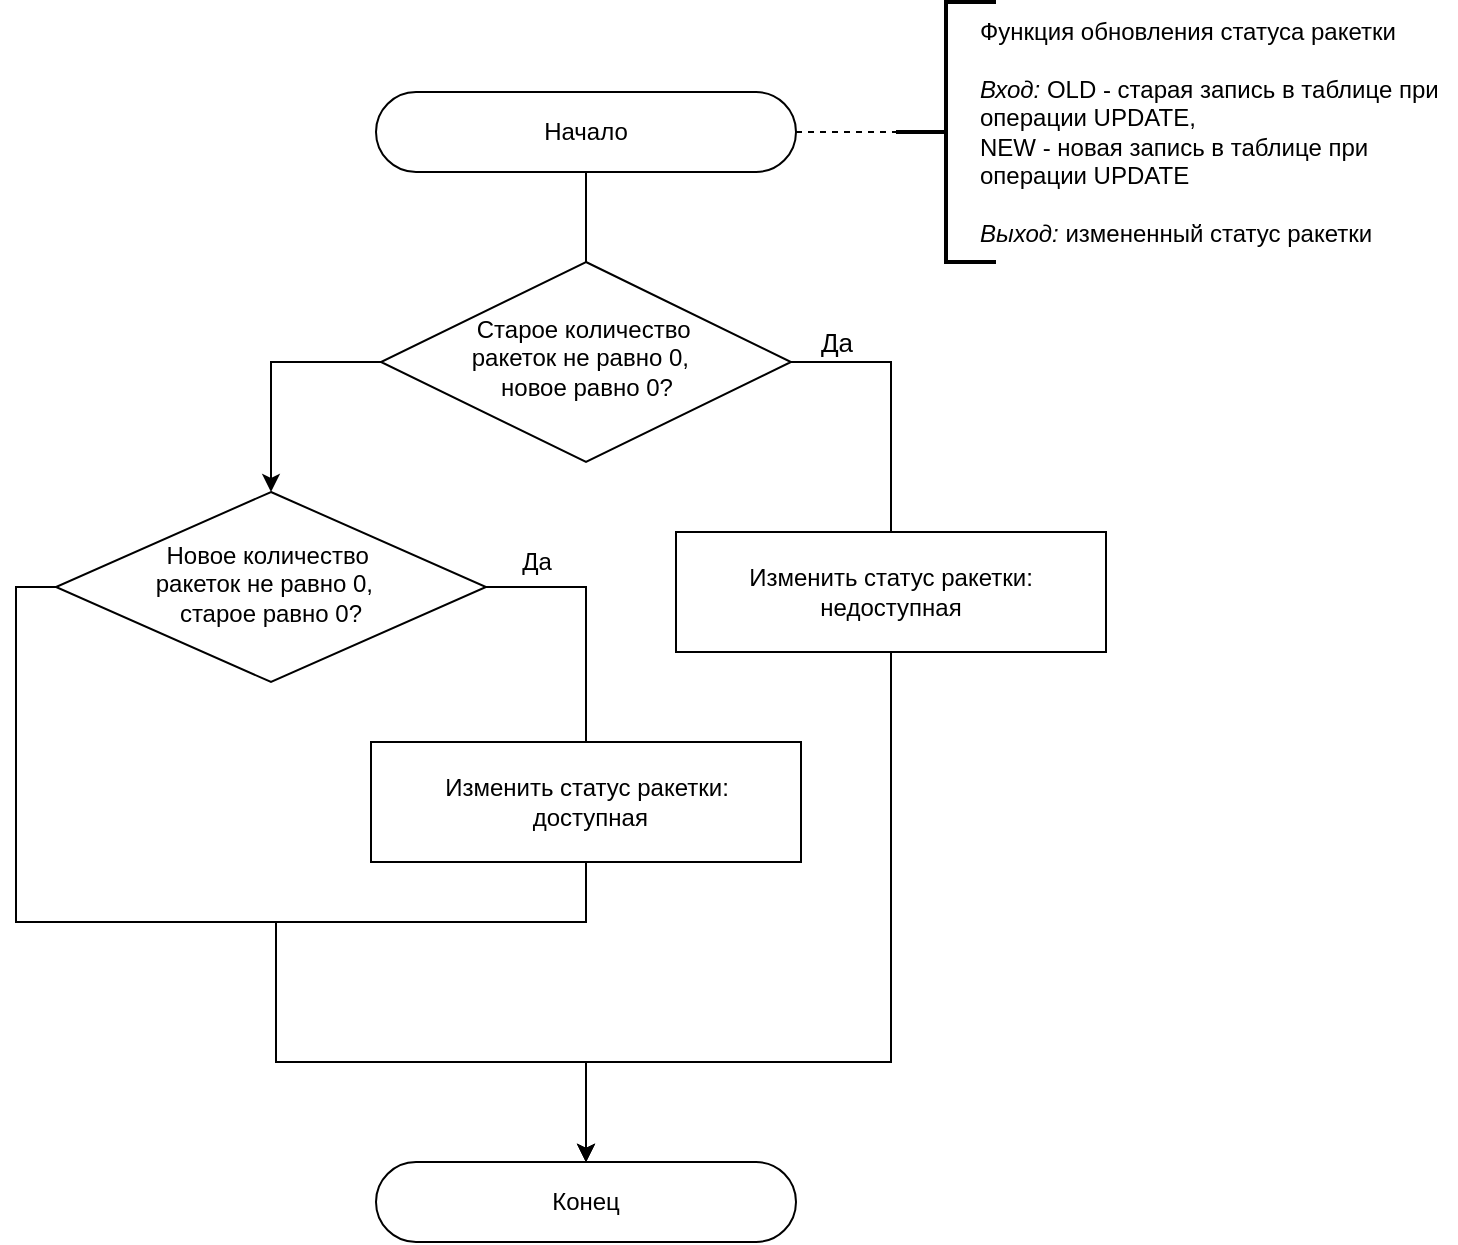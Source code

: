 <mxfile version="24.4.8" type="device" pages="2">
  <diagram id="C5RBs43oDa-KdzZeNtuy" name="Page-1">
    <mxGraphModel dx="926" dy="1865" grid="0" gridSize="10" guides="1" tooltips="1" connect="1" arrows="1" fold="1" page="1" pageScale="1" pageWidth="827" pageHeight="1169" math="0" shadow="0">
      <root>
        <mxCell id="WIyWlLk6GJQsqaUBKTNV-0" />
        <mxCell id="WIyWlLk6GJQsqaUBKTNV-1" parent="WIyWlLk6GJQsqaUBKTNV-0" />
        <mxCell id="API8VcU7Uppn6lHj1kgu-10" style="edgeStyle=orthogonalEdgeStyle;rounded=0;orthogonalLoop=1;jettySize=auto;html=1;exitX=0.5;exitY=1;exitDx=0;exitDy=0;entryX=0.5;entryY=0;entryDx=0;entryDy=0;endArrow=none;endFill=0;" parent="WIyWlLk6GJQsqaUBKTNV-1" source="WIyWlLk6GJQsqaUBKTNV-11" target="API8VcU7Uppn6lHj1kgu-6" edge="1">
          <mxGeometry relative="1" as="geometry" />
        </mxCell>
        <mxCell id="WIyWlLk6GJQsqaUBKTNV-11" value="Начало" style="rounded=1;whiteSpace=wrap;html=1;fontSize=12;glass=0;strokeWidth=1;shadow=0;arcSize=50;" parent="WIyWlLk6GJQsqaUBKTNV-1" vertex="1">
          <mxGeometry x="220" y="-1075" width="210" height="40" as="geometry" />
        </mxCell>
        <mxCell id="API8VcU7Uppn6lHj1kgu-0" value="Конец" style="rounded=1;whiteSpace=wrap;html=1;fontSize=12;glass=0;strokeWidth=1;shadow=0;arcSize=50;" parent="WIyWlLk6GJQsqaUBKTNV-1" vertex="1">
          <mxGeometry x="220" y="-540" width="210" height="40" as="geometry" />
        </mxCell>
        <mxCell id="API8VcU7Uppn6lHj1kgu-3" value="" style="group" parent="WIyWlLk6GJQsqaUBKTNV-1" vertex="1" connectable="0">
          <mxGeometry x="480" y="-1120" width="280" height="130" as="geometry" />
        </mxCell>
        <mxCell id="API8VcU7Uppn6lHj1kgu-1" value="" style="strokeWidth=2;html=1;shape=mxgraph.flowchart.annotation_2;align=left;labelPosition=right;pointerEvents=1;" parent="API8VcU7Uppn6lHj1kgu-3" vertex="1">
          <mxGeometry width="50" height="130" as="geometry" />
        </mxCell>
        <mxCell id="API8VcU7Uppn6lHj1kgu-2" value="Функция обновления статуса ракетки&lt;div&gt;&lt;br&gt;&lt;/div&gt;&lt;div&gt;&lt;i&gt;Вход: &lt;/i&gt;OLD - старая запись в таблице при операции UPDATE,&lt;/div&gt;&lt;div&gt;NEW - новая запись в таблице при операции UPDATE&lt;/div&gt;&lt;div&gt;&lt;br&gt;&lt;/div&gt;&lt;div&gt;&lt;i&gt;Выход: &lt;/i&gt;измененный статус ракетки&lt;/div&gt;" style="text;html=1;align=left;verticalAlign=middle;whiteSpace=wrap;rounded=0;" parent="API8VcU7Uppn6lHj1kgu-3" vertex="1">
          <mxGeometry x="40" y="50" width="240" height="30" as="geometry" />
        </mxCell>
        <mxCell id="API8VcU7Uppn6lHj1kgu-4" style="edgeStyle=orthogonalEdgeStyle;rounded=0;orthogonalLoop=1;jettySize=auto;html=1;exitX=1;exitY=0.5;exitDx=0;exitDy=0;entryX=0;entryY=0.5;entryDx=0;entryDy=0;entryPerimeter=0;endArrow=none;endFill=0;dashed=1;" parent="WIyWlLk6GJQsqaUBKTNV-1" source="WIyWlLk6GJQsqaUBKTNV-11" target="API8VcU7Uppn6lHj1kgu-1" edge="1">
          <mxGeometry relative="1" as="geometry" />
        </mxCell>
        <mxCell id="API8VcU7Uppn6lHj1kgu-11" style="edgeStyle=orthogonalEdgeStyle;rounded=0;orthogonalLoop=1;jettySize=auto;html=1;exitX=1;exitY=0.5;exitDx=0;exitDy=0;endArrow=none;endFill=0;" parent="WIyWlLk6GJQsqaUBKTNV-1" source="API8VcU7Uppn6lHj1kgu-6" target="API8VcU7Uppn6lHj1kgu-7" edge="1">
          <mxGeometry relative="1" as="geometry" />
        </mxCell>
        <mxCell id="API8VcU7Uppn6lHj1kgu-16" value="&lt;font style=&quot;font-size: 13px;&quot;&gt;Да&lt;/font&gt;" style="edgeLabel;html=1;align=center;verticalAlign=middle;resizable=0;points=[];" parent="API8VcU7Uppn6lHj1kgu-11" vertex="1" connectable="0">
          <mxGeometry x="-0.728" y="1" relative="1" as="geometry">
            <mxPoint x="4" y="-9" as="offset" />
          </mxGeometry>
        </mxCell>
        <mxCell id="API8VcU7Uppn6lHj1kgu-12" style="edgeStyle=orthogonalEdgeStyle;rounded=0;orthogonalLoop=1;jettySize=auto;html=1;exitX=0;exitY=0.5;exitDx=0;exitDy=0;entryX=0.5;entryY=0;entryDx=0;entryDy=0;endArrow=classic;endFill=1;" parent="WIyWlLk6GJQsqaUBKTNV-1" source="API8VcU7Uppn6lHj1kgu-6" target="API8VcU7Uppn6lHj1kgu-9" edge="1">
          <mxGeometry relative="1" as="geometry" />
        </mxCell>
        <mxCell id="API8VcU7Uppn6lHj1kgu-6" value="Старое количество&amp;nbsp;&lt;div&gt;ракеток не равно 0,&amp;nbsp;&amp;nbsp;&lt;div&gt;новое равно 0?&lt;/div&gt;&lt;/div&gt;" style="rhombus;whiteSpace=wrap;html=1;shadow=0;fontFamily=Helvetica;fontSize=12;align=center;strokeWidth=1;spacing=6;spacingTop=-4;" parent="WIyWlLk6GJQsqaUBKTNV-1" vertex="1">
          <mxGeometry x="222.5" y="-990" width="205" height="100" as="geometry" />
        </mxCell>
        <mxCell id="API8VcU7Uppn6lHj1kgu-14" style="edgeStyle=orthogonalEdgeStyle;rounded=0;orthogonalLoop=1;jettySize=auto;html=1;exitX=0.5;exitY=1;exitDx=0;exitDy=0;entryX=0.5;entryY=0;entryDx=0;entryDy=0;" parent="WIyWlLk6GJQsqaUBKTNV-1" source="API8VcU7Uppn6lHj1kgu-7" target="API8VcU7Uppn6lHj1kgu-0" edge="1">
          <mxGeometry relative="1" as="geometry">
            <Array as="points">
              <mxPoint x="478" y="-590" />
              <mxPoint x="325" y="-590" />
            </Array>
          </mxGeometry>
        </mxCell>
        <mxCell id="API8VcU7Uppn6lHj1kgu-7" value="Изменить статус ракетки: недоступная" style="rounded=0;whiteSpace=wrap;html=1;" parent="WIyWlLk6GJQsqaUBKTNV-1" vertex="1">
          <mxGeometry x="370" y="-855" width="215" height="60" as="geometry" />
        </mxCell>
        <mxCell id="xjI8PqzmP5FkrGc0pE1w-2" style="edgeStyle=orthogonalEdgeStyle;rounded=0;orthogonalLoop=1;jettySize=auto;html=1;exitX=0.5;exitY=1;exitDx=0;exitDy=0;entryX=0.5;entryY=0;entryDx=0;entryDy=0;" parent="WIyWlLk6GJQsqaUBKTNV-1" source="API8VcU7Uppn6lHj1kgu-8" target="API8VcU7Uppn6lHj1kgu-0" edge="1">
          <mxGeometry relative="1" as="geometry">
            <Array as="points">
              <mxPoint x="325" y="-660" />
              <mxPoint x="170" y="-660" />
              <mxPoint x="170" y="-590" />
              <mxPoint x="325" y="-590" />
            </Array>
          </mxGeometry>
        </mxCell>
        <mxCell id="API8VcU7Uppn6lHj1kgu-8" value="Изменить статус ракетки:&lt;div&gt;&amp;nbsp;доступная&lt;/div&gt;" style="rounded=0;whiteSpace=wrap;html=1;" parent="WIyWlLk6GJQsqaUBKTNV-1" vertex="1">
          <mxGeometry x="217.5" y="-750" width="215" height="60" as="geometry" />
        </mxCell>
        <mxCell id="xjI8PqzmP5FkrGc0pE1w-0" style="edgeStyle=orthogonalEdgeStyle;rounded=0;orthogonalLoop=1;jettySize=auto;html=1;exitX=1;exitY=0.5;exitDx=0;exitDy=0;endArrow=none;endFill=0;" parent="WIyWlLk6GJQsqaUBKTNV-1" source="API8VcU7Uppn6lHj1kgu-9" target="API8VcU7Uppn6lHj1kgu-8" edge="1">
          <mxGeometry relative="1" as="geometry" />
        </mxCell>
        <mxCell id="xjI8PqzmP5FkrGc0pE1w-3" value="Да" style="edgeLabel;html=1;align=center;verticalAlign=middle;resizable=0;points=[];fontSize=12;" parent="xjI8PqzmP5FkrGc0pE1w-0" vertex="1" connectable="0">
          <mxGeometry x="-0.409" y="-1" relative="1" as="geometry">
            <mxPoint x="-13" y="-14" as="offset" />
          </mxGeometry>
        </mxCell>
        <mxCell id="API8VcU7Uppn6lHj1kgu-9" value="Новое количество&amp;nbsp;&lt;div&gt;ракеток не равно 0,&amp;nbsp;&amp;nbsp;&lt;div&gt;старое равно 0?&lt;/div&gt;&lt;/div&gt;" style="rhombus;whiteSpace=wrap;html=1;shadow=0;fontFamily=Helvetica;fontSize=12;align=center;strokeWidth=1;spacing=6;spacingTop=-4;" parent="WIyWlLk6GJQsqaUBKTNV-1" vertex="1">
          <mxGeometry x="60" y="-875" width="215" height="95" as="geometry" />
        </mxCell>
        <mxCell id="xjI8PqzmP5FkrGc0pE1w-1" style="edgeStyle=orthogonalEdgeStyle;rounded=0;orthogonalLoop=1;jettySize=auto;html=1;exitX=0;exitY=0.5;exitDx=0;exitDy=0;entryX=0.5;entryY=0;entryDx=0;entryDy=0;" parent="WIyWlLk6GJQsqaUBKTNV-1" source="API8VcU7Uppn6lHj1kgu-9" target="API8VcU7Uppn6lHj1kgu-0" edge="1">
          <mxGeometry relative="1" as="geometry">
            <Array as="points">
              <mxPoint x="40" y="-827" />
              <mxPoint x="40" y="-660" />
              <mxPoint x="170" y="-660" />
              <mxPoint x="170" y="-590" />
              <mxPoint x="325" y="-590" />
            </Array>
          </mxGeometry>
        </mxCell>
      </root>
    </mxGraphModel>
  </diagram>
  <diagram id="uD32CcZpfoYIYW_4MbGG" name="Страница — 2">
    <mxGraphModel dx="1158" dy="2039" grid="1" gridSize="10" guides="1" tooltips="1" connect="1" arrows="1" fold="1" page="1" pageScale="1" pageWidth="827" pageHeight="1169" math="0" shadow="0">
      <root>
        <mxCell id="0" />
        <mxCell id="1" parent="0" />
        <mxCell id="wfdNfYZb9NYtO3qOuiAl-3" style="edgeStyle=orthogonalEdgeStyle;rounded=0;orthogonalLoop=1;jettySize=auto;html=1;exitX=0.5;exitY=1;exitDx=0;exitDy=0;endArrow=none;endFill=0;" edge="1" parent="1" source="4urj2nQnUZrrLbcB4bRF-1" target="M1XUUOc5odCa6XEH7LW2-1">
          <mxGeometry relative="1" as="geometry" />
        </mxCell>
        <mxCell id="4urj2nQnUZrrLbcB4bRF-1" value="Начало" style="rounded=1;whiteSpace=wrap;html=1;fontSize=12;glass=0;strokeWidth=1;shadow=0;arcSize=50;" vertex="1" parent="1">
          <mxGeometry x="40" y="-1120" width="160" height="40" as="geometry" />
        </mxCell>
        <mxCell id="wfdNfYZb9NYtO3qOuiAl-4" style="edgeStyle=orthogonalEdgeStyle;rounded=0;orthogonalLoop=1;jettySize=auto;html=1;exitX=0.5;exitY=1;exitDx=0;exitDy=0;strokeColor=default;align=center;verticalAlign=middle;fontFamily=Helvetica;fontSize=11;fontColor=default;labelBackgroundColor=default;endArrow=none;endFill=0;" edge="1" parent="1" source="M1XUUOc5odCa6XEH7LW2-1" target="M1XUUOc5odCa6XEH7LW2-2">
          <mxGeometry relative="1" as="geometry" />
        </mxCell>
        <mxCell id="M1XUUOc5odCa6XEH7LW2-1" value="Поднять тестовую базу данных" style="rounded=0;whiteSpace=wrap;html=1;" vertex="1" parent="1">
          <mxGeometry x="40" y="-1050" width="160" height="60" as="geometry" />
        </mxCell>
        <mxCell id="wfdNfYZb9NYtO3qOuiAl-5" style="edgeStyle=orthogonalEdgeStyle;rounded=0;orthogonalLoop=1;jettySize=auto;html=1;exitX=0.5;exitY=1;exitDx=0;exitDy=0;strokeColor=default;align=center;verticalAlign=middle;fontFamily=Helvetica;fontSize=11;fontColor=default;labelBackgroundColor=default;endArrow=none;endFill=0;" edge="1" parent="1" source="M1XUUOc5odCa6XEH7LW2-2" target="M1XUUOc5odCa6XEH7LW2-3">
          <mxGeometry relative="1" as="geometry" />
        </mxCell>
        <mxCell id="M1XUUOc5odCa6XEH7LW2-2" value="Заполнить базу данных записями" style="rounded=0;whiteSpace=wrap;html=1;" vertex="1" parent="1">
          <mxGeometry x="40" y="-960" width="160" height="60" as="geometry" />
        </mxCell>
        <mxCell id="wfdNfYZb9NYtO3qOuiAl-6" style="edgeStyle=orthogonalEdgeStyle;rounded=0;orthogonalLoop=1;jettySize=auto;html=1;exitX=0.5;exitY=1;exitDx=0;exitDy=0;strokeColor=default;align=center;verticalAlign=middle;fontFamily=Helvetica;fontSize=11;fontColor=default;labelBackgroundColor=default;endArrow=none;endFill=0;" edge="1" parent="1" source="M1XUUOc5odCa6XEH7LW2-3" target="wfdNfYZb9NYtO3qOuiAl-1">
          <mxGeometry relative="1" as="geometry" />
        </mxCell>
        <mxCell id="M1XUUOc5odCa6XEH7LW2-3" value="Выполнить функцию обновления статуса ракетки" style="rounded=0;whiteSpace=wrap;html=1;" vertex="1" parent="1">
          <mxGeometry x="40" y="-870" width="160" height="60" as="geometry" />
        </mxCell>
        <mxCell id="wfdNfYZb9NYtO3qOuiAl-7" style="edgeStyle=orthogonalEdgeStyle;rounded=0;orthogonalLoop=1;jettySize=auto;html=1;exitX=0.5;exitY=1;exitDx=0;exitDy=0;entryX=0.5;entryY=0;entryDx=0;entryDy=0;strokeColor=default;align=center;verticalAlign=middle;fontFamily=Helvetica;fontSize=11;fontColor=default;labelBackgroundColor=default;endArrow=none;endFill=0;" edge="1" parent="1" source="wfdNfYZb9NYtO3qOuiAl-1" target="wfdNfYZb9NYtO3qOuiAl-2">
          <mxGeometry relative="1" as="geometry" />
        </mxCell>
        <mxCell id="wfdNfYZb9NYtO3qOuiAl-1" value="Сравнить обновленные статусы ракеток и ожидаемые" style="rounded=0;whiteSpace=wrap;html=1;" vertex="1" parent="1">
          <mxGeometry x="40" y="-780" width="160" height="60" as="geometry" />
        </mxCell>
        <mxCell id="wfdNfYZb9NYtO3qOuiAl-2" value="Конец" style="rounded=1;whiteSpace=wrap;html=1;fontSize=12;glass=0;strokeWidth=1;shadow=0;arcSize=50;" vertex="1" parent="1">
          <mxGeometry x="40" y="-690" width="160" height="40" as="geometry" />
        </mxCell>
      </root>
    </mxGraphModel>
  </diagram>
</mxfile>
